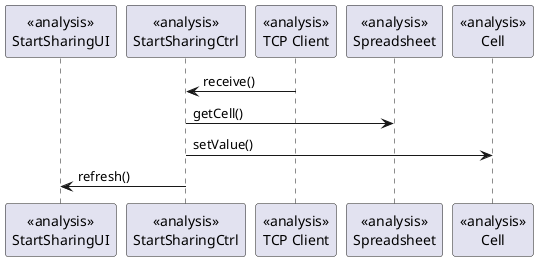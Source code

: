   @startuml doc-files/StartSharing_Analysis_03.png
  
  participant "<<analysis>>\nStartSharingUI" as UI
  participant "<<analysis>>\nStartSharingCtrl" as ctrl
  participant "<<analysis>>\nTCP Client" as client  
  participant "<<analysis>>\nSpreadsheet" as sheet
  participant "<<analysis>>\nCell" as cell  
  
  client -> ctrl : receive()
  ctrl -> sheet : getCell()
  ctrl -> cell : setValue()
  ctrl -> UI : refresh()
  @enduml